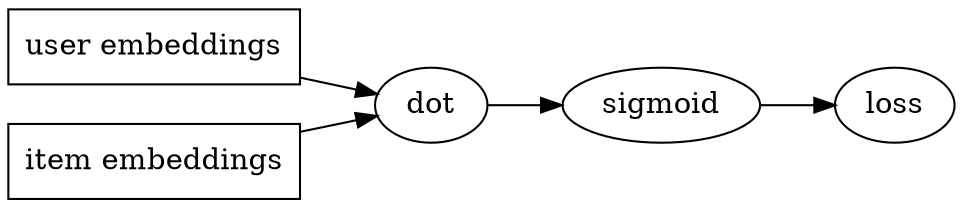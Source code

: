 digraph bilinear {

        rankdir=LR
	splines=line
        
        node [fixedsize=false];

        subgraph embeddings {
                 node [style=solid, shape=record];
                 user_embeddings [label="user embeddings"];
                 item_embeddings [label="item embeddings"];
        }

        subgraph loss {
                dot;
                sigmoid;
                loss;
        }

        user_embeddings -> dot;
        item_embeddings -> dot;

        dot -> sigmoid;
        sigmoid -> loss;
}